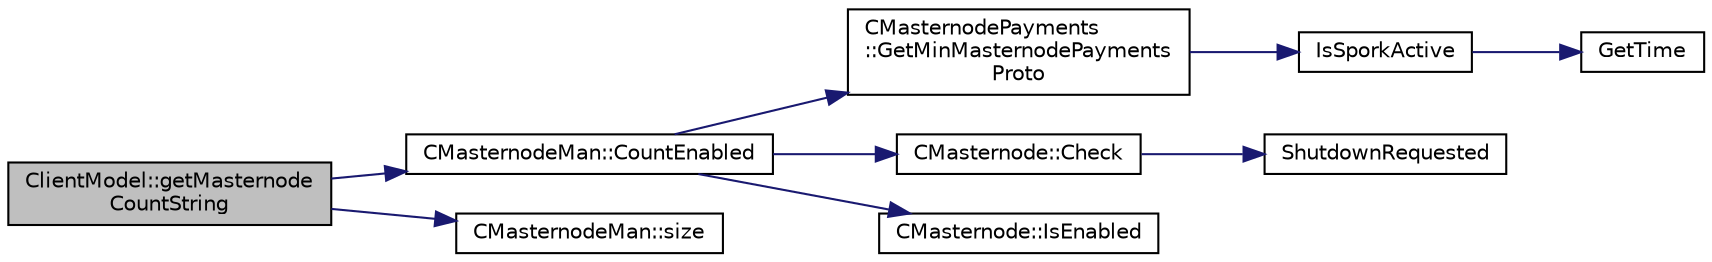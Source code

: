 digraph "ClientModel::getMasternodeCountString"
{
  edge [fontname="Helvetica",fontsize="10",labelfontname="Helvetica",labelfontsize="10"];
  node [fontname="Helvetica",fontsize="10",shape=record];
  rankdir="LR";
  Node43 [label="ClientModel::getMasternode\lCountString",height=0.2,width=0.4,color="black", fillcolor="grey75", style="filled", fontcolor="black"];
  Node43 -> Node44 [color="midnightblue",fontsize="10",style="solid",fontname="Helvetica"];
  Node44 [label="CMasternodeMan::CountEnabled",height=0.2,width=0.4,color="black", fillcolor="white", style="filled",URL="$class_c_masternode_man.html#ae495279a035d7d259375ae95cbde28f4"];
  Node44 -> Node45 [color="midnightblue",fontsize="10",style="solid",fontname="Helvetica"];
  Node45 [label="CMasternodePayments\l::GetMinMasternodePayments\lProto",height=0.2,width=0.4,color="black", fillcolor="white", style="filled",URL="$class_c_masternode_payments.html#adb98cc9f21cf8746c0b6ac3131b85dfb"];
  Node45 -> Node46 [color="midnightblue",fontsize="10",style="solid",fontname="Helvetica"];
  Node46 [label="IsSporkActive",height=0.2,width=0.4,color="black", fillcolor="white", style="filled",URL="$spork_8cpp.html#a3305663176e21e81c80dc951a7f8ea5e"];
  Node46 -> Node47 [color="midnightblue",fontsize="10",style="solid",fontname="Helvetica"];
  Node47 [label="GetTime",height=0.2,width=0.4,color="black", fillcolor="white", style="filled",URL="$util_8cpp.html#a46fac5fba8ba905b5f9acb364f5d8c6f"];
  Node44 -> Node48 [color="midnightblue",fontsize="10",style="solid",fontname="Helvetica"];
  Node48 [label="CMasternode::Check",height=0.2,width=0.4,color="black", fillcolor="white", style="filled",URL="$class_c_masternode.html#a6c5f883b797298678c1cf814faab09a5"];
  Node48 -> Node49 [color="midnightblue",fontsize="10",style="solid",fontname="Helvetica"];
  Node49 [label="ShutdownRequested",height=0.2,width=0.4,color="black", fillcolor="white", style="filled",URL="$init_8cpp.html#a6f201ca9fe6b594f1985c12b4482ea5a"];
  Node44 -> Node50 [color="midnightblue",fontsize="10",style="solid",fontname="Helvetica"];
  Node50 [label="CMasternode::IsEnabled",height=0.2,width=0.4,color="black", fillcolor="white", style="filled",URL="$class_c_masternode.html#a08782379f6ba10e9087b39f0cef19bce"];
  Node43 -> Node51 [color="midnightblue",fontsize="10",style="solid",fontname="Helvetica"];
  Node51 [label="CMasternodeMan::size",height=0.2,width=0.4,color="black", fillcolor="white", style="filled",URL="$class_c_masternode_man.html#a794ebfab7b09b51619a14d07306d817e"];
}
